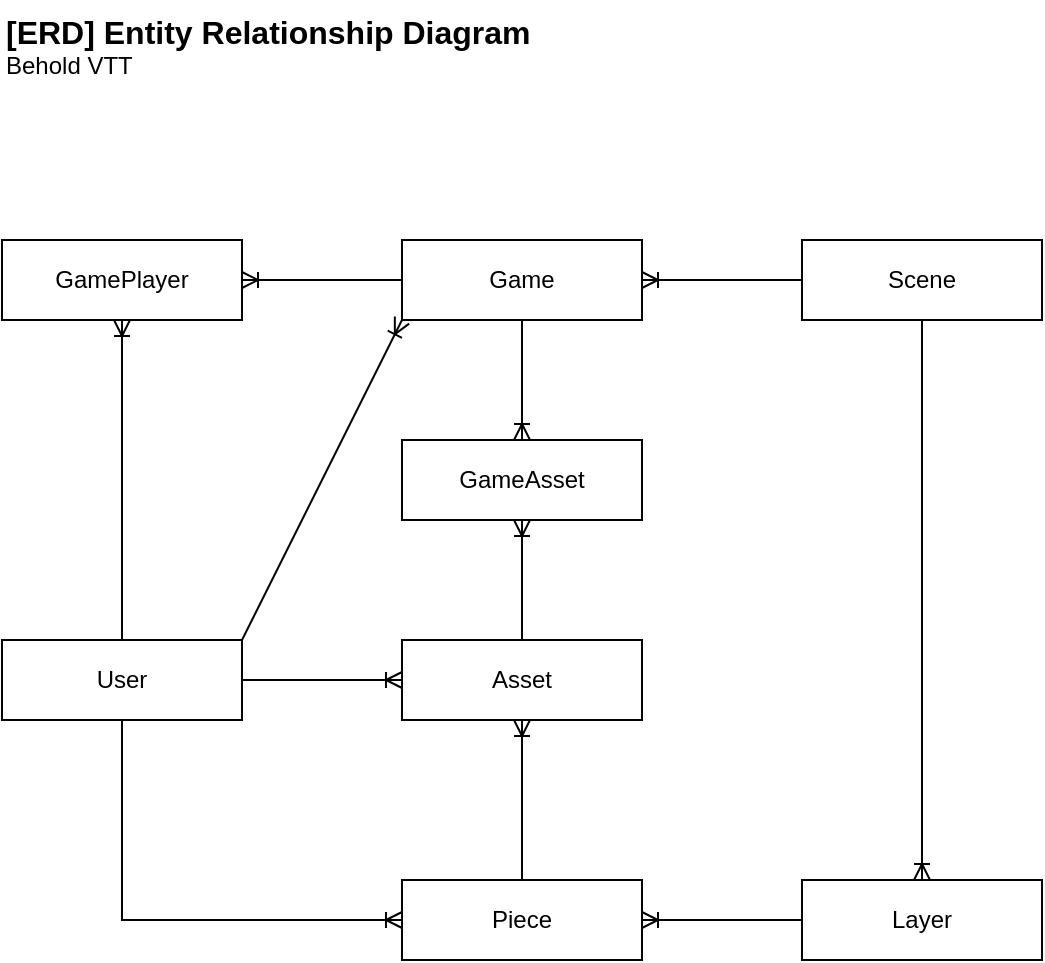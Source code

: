 <mxfile version="24.7.17">
  <diagram name="Page-1" id="2i0TsnLRNYAvd85Fa29r">
    <mxGraphModel dx="2874" dy="1598" grid="1" gridSize="10" guides="1" tooltips="1" connect="1" arrows="1" fold="1" page="0" pageScale="1" pageWidth="850" pageHeight="1100" math="0" shadow="0">
      <root>
        <mxCell id="0" />
        <mxCell id="1" parent="0" />
        <mxCell id="Vtu2ifuhXiKc-R_OBA-7-1" value="User" style="whiteSpace=wrap;html=1;align=center;" parent="1" vertex="1">
          <mxGeometry x="-520" y="240" width="120" height="40" as="geometry" />
        </mxCell>
        <mxCell id="Vtu2ifuhXiKc-R_OBA-7-21" style="edgeStyle=orthogonalEdgeStyle;rounded=0;orthogonalLoop=1;jettySize=auto;html=1;entryX=0.5;entryY=0;entryDx=0;entryDy=0;endArrow=ERoneToMany;endFill=0;" parent="1" source="Vtu2ifuhXiKc-R_OBA-7-3" target="Vtu2ifuhXiKc-R_OBA-7-10" edge="1">
          <mxGeometry relative="1" as="geometry" />
        </mxCell>
        <mxCell id="Vtu2ifuhXiKc-R_OBA-7-23" style="edgeStyle=orthogonalEdgeStyle;rounded=0;orthogonalLoop=1;jettySize=auto;html=1;exitX=1;exitY=0.5;exitDx=0;exitDy=0;entryX=0;entryY=0.5;entryDx=0;entryDy=0;endArrow=none;endFill=0;startArrow=ERoneToMany;startFill=0;" parent="1" source="Vtu2ifuhXiKc-R_OBA-7-3" target="Vtu2ifuhXiKc-R_OBA-7-5" edge="1">
          <mxGeometry relative="1" as="geometry" />
        </mxCell>
        <mxCell id="qIhpdkKGWAFyFhwhXpsV-1" style="rounded=0;orthogonalLoop=1;jettySize=auto;html=1;exitX=0;exitY=1;exitDx=0;exitDy=0;entryX=1;entryY=0;entryDx=0;entryDy=0;endArrow=none;endFill=0;startArrow=ERoneToMany;startFill=0;" edge="1" parent="1" source="Vtu2ifuhXiKc-R_OBA-7-3" target="Vtu2ifuhXiKc-R_OBA-7-1">
          <mxGeometry relative="1" as="geometry" />
        </mxCell>
        <mxCell id="Vtu2ifuhXiKc-R_OBA-7-3" value="Game" style="whiteSpace=wrap;html=1;align=center;" parent="1" vertex="1">
          <mxGeometry x="-320" y="40" width="120" height="40" as="geometry" />
        </mxCell>
        <mxCell id="Vtu2ifuhXiKc-R_OBA-7-17" style="edgeStyle=orthogonalEdgeStyle;rounded=0;orthogonalLoop=1;jettySize=auto;html=1;entryX=0.5;entryY=0;entryDx=0;entryDy=0;endArrow=none;endFill=0;startArrow=ERoneToMany;startFill=0;" parent="1" source="Vtu2ifuhXiKc-R_OBA-7-4" target="Vtu2ifuhXiKc-R_OBA-7-1" edge="1">
          <mxGeometry relative="1" as="geometry" />
        </mxCell>
        <mxCell id="Vtu2ifuhXiKc-R_OBA-7-4" value="GamePlayer" style="whiteSpace=wrap;html=1;align=center;" parent="1" vertex="1">
          <mxGeometry x="-520" y="40" width="120" height="40" as="geometry" />
        </mxCell>
        <mxCell id="Vtu2ifuhXiKc-R_OBA-7-5" value="Scene" style="whiteSpace=wrap;html=1;align=center;" parent="1" vertex="1">
          <mxGeometry x="-120" y="40" width="120" height="40" as="geometry" />
        </mxCell>
        <mxCell id="Vtu2ifuhXiKc-R_OBA-7-24" style="edgeStyle=orthogonalEdgeStyle;rounded=0;orthogonalLoop=1;jettySize=auto;html=1;entryX=0.5;entryY=1;entryDx=0;entryDy=0;endArrow=none;endFill=0;startArrow=ERoneToMany;startFill=0;" parent="1" source="Vtu2ifuhXiKc-R_OBA-7-6" target="Vtu2ifuhXiKc-R_OBA-7-5" edge="1">
          <mxGeometry relative="1" as="geometry" />
        </mxCell>
        <mxCell id="Vtu2ifuhXiKc-R_OBA-7-6" value="Layer" style="whiteSpace=wrap;html=1;align=center;" parent="1" vertex="1">
          <mxGeometry x="-120" y="360" width="120" height="40" as="geometry" />
        </mxCell>
        <mxCell id="Vtu2ifuhXiKc-R_OBA-7-18" style="edgeStyle=orthogonalEdgeStyle;rounded=0;orthogonalLoop=1;jettySize=auto;html=1;entryX=1;entryY=0.5;entryDx=0;entryDy=0;endArrow=none;endFill=0;startArrow=ERoneToMany;startFill=0;" parent="1" source="Vtu2ifuhXiKc-R_OBA-7-9" target="Vtu2ifuhXiKc-R_OBA-7-1" edge="1">
          <mxGeometry relative="1" as="geometry" />
        </mxCell>
        <mxCell id="Vtu2ifuhXiKc-R_OBA-7-20" style="edgeStyle=orthogonalEdgeStyle;rounded=0;orthogonalLoop=1;jettySize=auto;html=1;entryX=0.5;entryY=0;entryDx=0;entryDy=0;endArrow=none;endFill=0;startArrow=ERoneToMany;startFill=0;" parent="1" source="Vtu2ifuhXiKc-R_OBA-7-9" target="Vtu2ifuhXiKc-R_OBA-7-11" edge="1">
          <mxGeometry relative="1" as="geometry" />
        </mxCell>
        <mxCell id="Vtu2ifuhXiKc-R_OBA-7-22" style="edgeStyle=orthogonalEdgeStyle;rounded=0;orthogonalLoop=1;jettySize=auto;html=1;entryX=0.5;entryY=1;entryDx=0;entryDy=0;endArrow=ERoneToMany;endFill=0;" parent="1" source="Vtu2ifuhXiKc-R_OBA-7-9" target="Vtu2ifuhXiKc-R_OBA-7-10" edge="1">
          <mxGeometry relative="1" as="geometry" />
        </mxCell>
        <mxCell id="Vtu2ifuhXiKc-R_OBA-7-9" value="Asset" style="whiteSpace=wrap;html=1;align=center;" parent="1" vertex="1">
          <mxGeometry x="-320" y="240" width="120" height="40" as="geometry" />
        </mxCell>
        <mxCell id="Vtu2ifuhXiKc-R_OBA-7-10" value="GameAsset" style="whiteSpace=wrap;html=1;align=center;" parent="1" vertex="1">
          <mxGeometry x="-320" y="140" width="120" height="40" as="geometry" />
        </mxCell>
        <mxCell id="Vtu2ifuhXiKc-R_OBA-7-19" style="edgeStyle=orthogonalEdgeStyle;rounded=0;orthogonalLoop=1;jettySize=auto;html=1;entryX=0.5;entryY=1;entryDx=0;entryDy=0;endArrow=none;endFill=0;startArrow=ERoneToMany;startFill=0;" parent="1" source="Vtu2ifuhXiKc-R_OBA-7-11" target="Vtu2ifuhXiKc-R_OBA-7-1" edge="1">
          <mxGeometry relative="1" as="geometry" />
        </mxCell>
        <mxCell id="Vtu2ifuhXiKc-R_OBA-7-25" style="edgeStyle=orthogonalEdgeStyle;rounded=0;orthogonalLoop=1;jettySize=auto;html=1;entryX=0;entryY=0.5;entryDx=0;entryDy=0;endArrow=none;endFill=0;startArrow=ERoneToMany;startFill=0;" parent="1" source="Vtu2ifuhXiKc-R_OBA-7-11" target="Vtu2ifuhXiKc-R_OBA-7-6" edge="1">
          <mxGeometry relative="1" as="geometry" />
        </mxCell>
        <mxCell id="Vtu2ifuhXiKc-R_OBA-7-11" value="Piece" style="whiteSpace=wrap;html=1;align=center;" parent="1" vertex="1">
          <mxGeometry x="-320" y="360" width="120" height="40" as="geometry" />
        </mxCell>
        <object placeholders="1" c4Name="[ERD] Entity Relationship Diagram" c4Type="ContainerScopeBoundary" c4Description="Behold VTT" label="&lt;font style=&quot;font-size: 16px&quot;&gt;&lt;b&gt;&lt;div style=&quot;text-align: left&quot;&gt;%c4Name%&lt;/div&gt;&lt;/b&gt;&lt;/font&gt;&lt;div style=&quot;text-align: left&quot;&gt;%c4Description%&lt;/div&gt;" id="Vtu2ifuhXiKc-R_OBA-7-12">
          <mxCell style="text;html=1;strokeColor=none;fillColor=none;align=left;verticalAlign=top;whiteSpace=wrap;rounded=0;metaEdit=1;allowArrows=0;resizable=1;rotatable=0;connectable=0;recursiveResize=0;expand=0;pointerEvents=0;points=[[0.25,0,0],[0.5,0,0],[0.75,0,0],[1,0.25,0],[1,0.5,0],[1,0.75,0],[0.75,1,0],[0.5,1,0],[0.25,1,0],[0,0.75,0],[0,0.5,0],[0,0.25,0]];" parent="1" vertex="1">
            <mxGeometry x="-520" y="-80" width="320" height="40" as="geometry" />
          </mxCell>
        </object>
        <mxCell id="Vtu2ifuhXiKc-R_OBA-7-15" value="" style="edgeStyle=entityRelationEdgeStyle;fontSize=12;html=1;endArrow=ERoneToMany;rounded=0;exitX=0;exitY=0.5;exitDx=0;exitDy=0;entryX=1;entryY=0.5;entryDx=0;entryDy=0;" parent="1" source="Vtu2ifuhXiKc-R_OBA-7-3" target="Vtu2ifuhXiKc-R_OBA-7-4" edge="1">
          <mxGeometry width="100" height="100" relative="1" as="geometry">
            <mxPoint x="-630" y="120" as="sourcePoint" />
            <mxPoint x="-530" y="20" as="targetPoint" />
          </mxGeometry>
        </mxCell>
      </root>
    </mxGraphModel>
  </diagram>
</mxfile>
